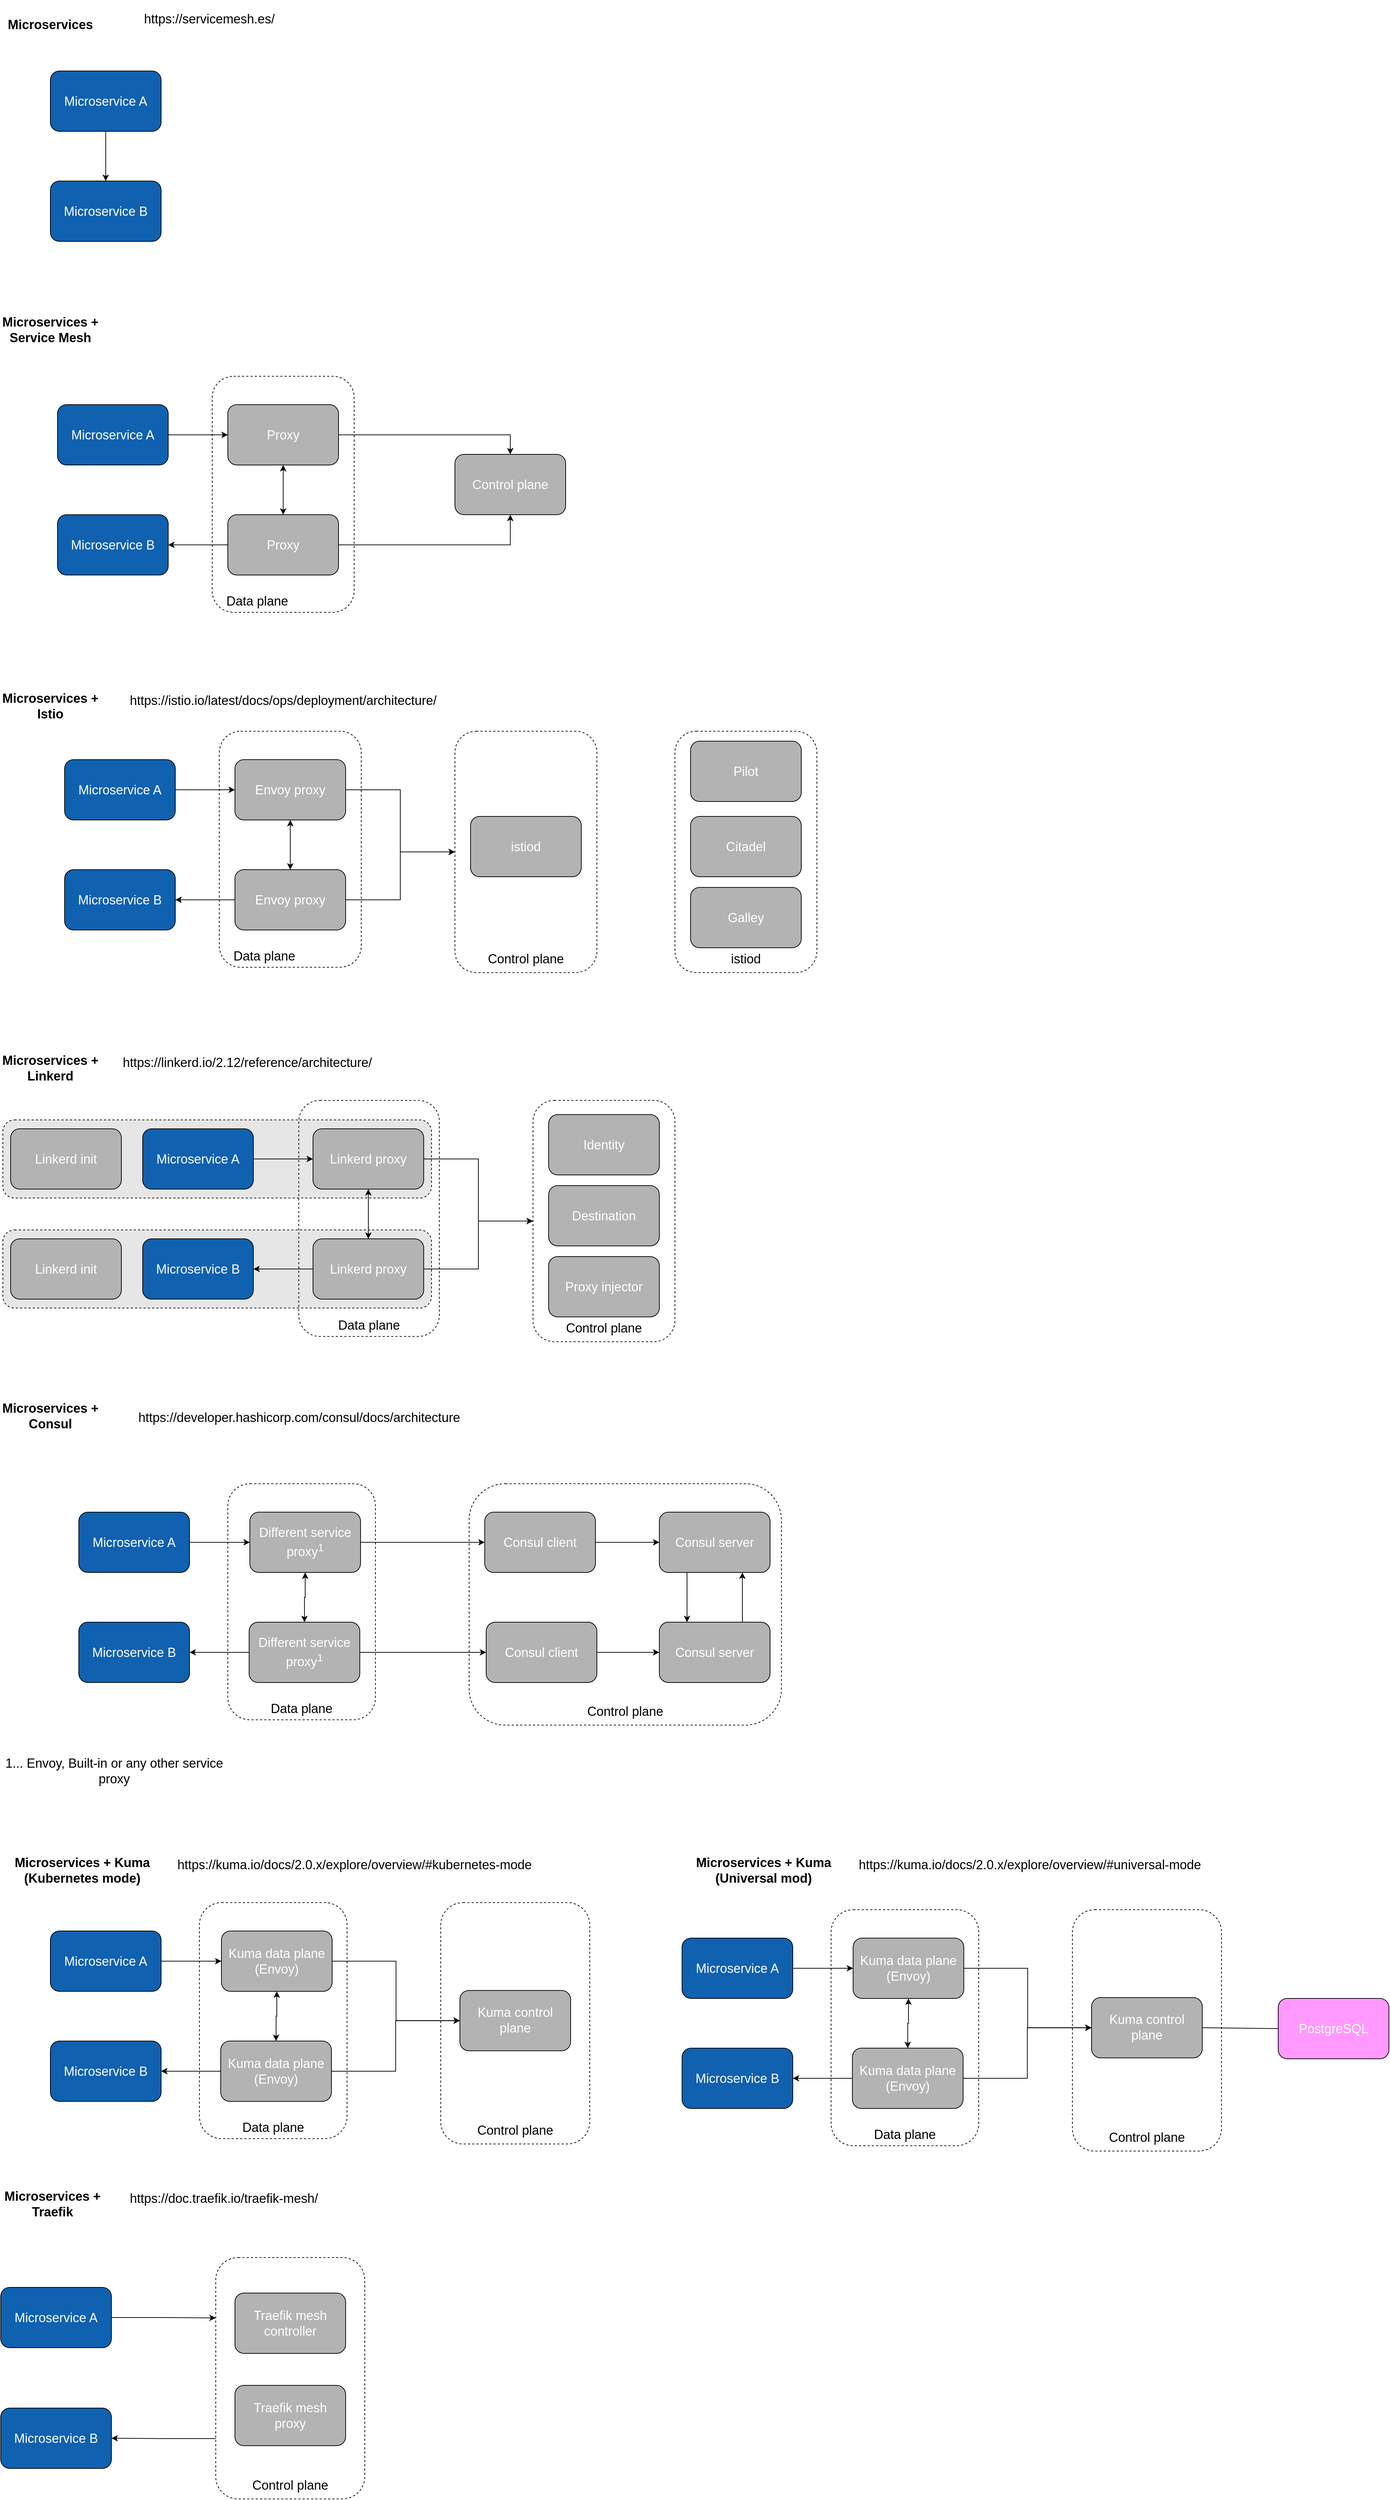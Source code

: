<mxfile>
    <diagram id="FFG0CNB_foNnVQ6EdjLb" name="Page-1">
        <mxGraphModel dx="1424" dy="521" grid="1" gridSize="10" guides="1" tooltips="1" connect="1" arrows="1" fold="1" page="1" pageScale="1" pageWidth="827" pageHeight="1169" math="0" shadow="0">
            <root>
                <mxCell id="0"/>
                <mxCell id="1" parent="0"/>
                <mxCell id="YQ1TIbrVVNOytPRjxOW0-62" value="&lt;font color=&quot;#000000&quot;&gt;&lt;br&gt;&lt;br&gt;&lt;br&gt;&lt;br&gt;&lt;br&gt;&lt;br&gt;&lt;br&gt;&lt;br&gt;&lt;br&gt;&lt;br&gt;&lt;br&gt;&lt;div style=&quot;text-align: right;&quot;&gt;&lt;span style=&quot;background-color: initial;&quot;&gt;&lt;br&gt;&lt;/span&gt;&lt;/div&gt;&lt;div style=&quot;text-align: right;&quot;&gt;&lt;span style=&quot;background-color: initial;&quot;&gt;&lt;br&gt;&lt;/span&gt;&lt;/div&gt;&lt;div style=&quot;text-align: right;&quot;&gt;&lt;span style=&quot;background-color: initial;&quot;&gt;&lt;br&gt;&lt;/span&gt;&lt;/div&gt;&lt;div style=&quot;text-align: right;&quot;&gt;&lt;span style=&quot;background-color: initial;&quot;&gt;Data plane&lt;span style=&quot;white-space: pre;&quot;&gt;&#9;&lt;/span&gt;&lt;span style=&quot;white-space: pre;&quot;&gt;&#9;&lt;/span&gt;&lt;/span&gt;&lt;/div&gt;&lt;/font&gt;" style="rounded=1;whiteSpace=wrap;html=1;labelBackgroundColor=none;strokeColor=#000000;fontSize=18;fontColor=#B3B3B3;fillColor=none;dashed=1;" parent="1" vertex="1">
                    <mxGeometry x="348" y="1070" width="200" height="332.5" as="geometry"/>
                </mxCell>
                <mxCell id="YQ1TIbrVVNOytPRjxOW0-36" value="&lt;font color=&quot;#000000&quot;&gt;&lt;br&gt;&lt;br&gt;&lt;br&gt;&lt;br&gt;&lt;br&gt;&lt;br&gt;&lt;br&gt;&lt;br&gt;&lt;br&gt;&lt;br&gt;&lt;br&gt;&lt;div style=&quot;text-align: right;&quot;&gt;&lt;span style=&quot;background-color: initial;&quot;&gt;&lt;br&gt;&lt;/span&gt;&lt;/div&gt;&lt;div style=&quot;text-align: right;&quot;&gt;&lt;span style=&quot;background-color: initial;&quot;&gt;&lt;br&gt;&lt;/span&gt;&lt;/div&gt;&lt;div style=&quot;text-align: right;&quot;&gt;&lt;span style=&quot;background-color: initial;&quot;&gt;&lt;br&gt;&lt;/span&gt;&lt;/div&gt;&lt;div style=&quot;text-align: right;&quot;&gt;&lt;span style=&quot;background-color: initial;&quot;&gt;Data plane&lt;span style=&quot;white-space: pre;&quot;&gt;&#9;&lt;/span&gt;&lt;span style=&quot;white-space: pre;&quot;&gt;&#9;&lt;/span&gt;&lt;/span&gt;&lt;/div&gt;&lt;/font&gt;" style="rounded=1;whiteSpace=wrap;html=1;labelBackgroundColor=none;strokeColor=#000000;fontSize=18;fontColor=#B3B3B3;fillColor=none;dashed=1;" parent="1" vertex="1">
                    <mxGeometry x="338" y="570" width="200" height="332.5" as="geometry"/>
                </mxCell>
                <mxCell id="YQ1TIbrVVNOytPRjxOW0-124" value="&lt;font color=&quot;#000000&quot;&gt;&lt;br&gt;&lt;/font&gt;" style="rounded=1;whiteSpace=wrap;html=1;labelBackgroundColor=none;strokeColor=#000000;fontSize=18;fontColor=#B3B3B3;fillColor=#E6E6E6;dashed=1;" parent="1" vertex="1">
                    <mxGeometry x="43" y="1772.5" width="604" height="110" as="geometry"/>
                </mxCell>
                <mxCell id="YQ1TIbrVVNOytPRjxOW0-123" value="&lt;font color=&quot;#000000&quot;&gt;&lt;br&gt;&lt;/font&gt;" style="rounded=1;whiteSpace=wrap;html=1;labelBackgroundColor=none;strokeColor=#000000;fontSize=18;fontColor=#B3B3B3;fillColor=#E6E6E6;dashed=1;" parent="1" vertex="1">
                    <mxGeometry x="43" y="1617.5" width="604" height="110" as="geometry"/>
                </mxCell>
                <mxCell id="YQ1TIbrVVNOytPRjxOW0-64" value="&lt;font color=&quot;#000000&quot;&gt;&lt;br&gt;&lt;br&gt;&lt;br&gt;&lt;br&gt;&lt;br&gt;&lt;br&gt;&lt;br&gt;&lt;br&gt;&lt;br&gt;&lt;br&gt;&lt;br&gt;&lt;div style=&quot;text-align: right;&quot;&gt;&lt;span style=&quot;background-color: initial;&quot;&gt;&lt;br&gt;&lt;/span&gt;&lt;/div&gt;&lt;div style=&quot;text-align: right;&quot;&gt;&lt;span style=&quot;background-color: initial;&quot;&gt;&lt;br&gt;&lt;/span&gt;&lt;/div&gt;&lt;div style=&quot;text-align: right;&quot;&gt;&lt;span style=&quot;background-color: initial;&quot;&gt;&lt;br&gt;&lt;/span&gt;&lt;/div&gt;&lt;div style=&quot;text-align: right;&quot;&gt;&lt;span style=&quot;background-color: initial;&quot;&gt;Control plane&lt;/span&gt;&lt;/div&gt;&lt;/font&gt;" style="rounded=1;whiteSpace=wrap;html=1;labelBackgroundColor=none;strokeColor=#000000;fontSize=18;fontColor=#B3B3B3;fillColor=none;dashed=1;" parent="1" vertex="1">
                    <mxGeometry x="680" y="1070" width="200" height="340" as="geometry"/>
                </mxCell>
                <mxCell id="YQ1TIbrVVNOytPRjxOW0-5" value="&lt;b&gt;&lt;font style=&quot;font-size: 18px;&quot;&gt;Microservices&lt;/font&gt;&lt;/b&gt;" style="text;html=1;strokeColor=none;fillColor=none;align=center;verticalAlign=middle;whiteSpace=wrap;rounded=0;" parent="1" vertex="1">
                    <mxGeometry x="40" y="40" width="140" height="70" as="geometry"/>
                </mxCell>
                <mxCell id="YQ1TIbrVVNOytPRjxOW0-6" value="&lt;b&gt;&lt;font style=&quot;font-size: 18px;&quot;&gt;Microservices + Service Mesh&lt;/font&gt;&lt;/b&gt;" style="text;html=1;strokeColor=none;fillColor=none;align=center;verticalAlign=middle;whiteSpace=wrap;rounded=0;" parent="1" vertex="1">
                    <mxGeometry x="40" y="470" width="140" height="70" as="geometry"/>
                </mxCell>
                <mxCell id="YQ1TIbrVVNOytPRjxOW0-7" value="&lt;b&gt;&lt;font style=&quot;font-size: 18px;&quot;&gt;Microservices + Istio&lt;/font&gt;&lt;/b&gt;" style="text;html=1;strokeColor=none;fillColor=none;align=center;verticalAlign=middle;whiteSpace=wrap;rounded=0;" parent="1" vertex="1">
                    <mxGeometry x="40" y="1000" width="140" height="70" as="geometry"/>
                </mxCell>
                <mxCell id="YQ1TIbrVVNOytPRjxOW0-8" value="&lt;b&gt;&lt;font style=&quot;font-size: 18px;&quot;&gt;Microservices + Linkerd&lt;/font&gt;&lt;/b&gt;" style="text;html=1;strokeColor=none;fillColor=none;align=center;verticalAlign=middle;whiteSpace=wrap;rounded=0;" parent="1" vertex="1">
                    <mxGeometry x="40" y="1510" width="140" height="70" as="geometry"/>
                </mxCell>
                <UserObject label="https://servicemesh.es/" link="https://servicemesh.es/" id="YQ1TIbrVVNOytPRjxOW0-9">
                    <mxCell style="text;whiteSpace=wrap;html=1;fontSize=18;" parent="1" vertex="1">
                        <mxGeometry x="240" y="50" width="220" height="50" as="geometry"/>
                    </mxCell>
                </UserObject>
                <UserObject label="https://istio.io/latest/docs/ops/deployment/architecture/" link="https://istio.io/latest/docs/ops/deployment/architecture/" id="YQ1TIbrVVNOytPRjxOW0-10">
                    <mxCell style="text;whiteSpace=wrap;html=1;fontSize=18;" parent="1" vertex="1">
                        <mxGeometry x="220" y="1010" width="470" height="50" as="geometry"/>
                    </mxCell>
                </UserObject>
                <mxCell id="YQ1TIbrVVNOytPRjxOW0-25" style="edgeStyle=orthogonalEdgeStyle;rounded=0;orthogonalLoop=1;jettySize=auto;html=1;entryX=0.5;entryY=0;entryDx=0;entryDy=0;fontSize=18;fontColor=#FFFFFF;" parent="1" source="YQ1TIbrVVNOytPRjxOW0-22" target="YQ1TIbrVVNOytPRjxOW0-24" edge="1">
                    <mxGeometry relative="1" as="geometry"/>
                </mxCell>
                <mxCell id="YQ1TIbrVVNOytPRjxOW0-22" value="&lt;font color=&quot;#ffffff&quot;&gt;Microservice A&lt;/font&gt;" style="rounded=1;whiteSpace=wrap;html=1;fontSize=18;fillColor=#1061B0;" parent="1" vertex="1">
                    <mxGeometry x="110" y="140" width="156" height="85" as="geometry"/>
                </mxCell>
                <mxCell id="YQ1TIbrVVNOytPRjxOW0-24" value="&lt;font color=&quot;#ffffff&quot;&gt;Microservice B&lt;/font&gt;" style="rounded=1;whiteSpace=wrap;html=1;fontSize=18;fillColor=#1061B0;" parent="1" vertex="1">
                    <mxGeometry x="110" y="295" width="156" height="85" as="geometry"/>
                </mxCell>
                <mxCell id="YQ1TIbrVVNOytPRjxOW0-26" value="&lt;b&gt;&lt;font style=&quot;font-size: 18px;&quot;&gt;Microservices + Consul&lt;/font&gt;&lt;/b&gt;" style="text;html=1;strokeColor=none;fillColor=none;align=center;verticalAlign=middle;whiteSpace=wrap;rounded=0;" parent="1" vertex="1">
                    <mxGeometry x="40" y="2000" width="140" height="70" as="geometry"/>
                </mxCell>
                <UserObject label="https://linkerd.io/2.12/reference/architecture/" link="https://linkerd.io/2.12/reference/architecture/" id="YQ1TIbrVVNOytPRjxOW0-27">
                    <mxCell style="text;whiteSpace=wrap;html=1;fontSize=18;fontColor=#000000;" parent="1" vertex="1">
                        <mxGeometry x="210" y="1520" width="380" height="50" as="geometry"/>
                    </mxCell>
                </UserObject>
                <UserObject label="https://developer.hashicorp.com/consul/docs/architecture" link="https://developer.hashicorp.com/consul/docs/architecture" id="YQ1TIbrVVNOytPRjxOW0-28">
                    <mxCell style="text;whiteSpace=wrap;html=1;fontSize=18;fontColor=#000000;" parent="1" vertex="1">
                        <mxGeometry x="232" y="2020" width="490" height="50" as="geometry"/>
                    </mxCell>
                </UserObject>
                <mxCell id="YQ1TIbrVVNOytPRjxOW0-37" style="edgeStyle=orthogonalEdgeStyle;rounded=0;orthogonalLoop=1;jettySize=auto;html=1;exitX=1;exitY=0.5;exitDx=0;exitDy=0;entryX=0;entryY=0.5;entryDx=0;entryDy=0;fontSize=18;fontColor=#B3B3B3;" parent="1" source="YQ1TIbrVVNOytPRjxOW0-30" target="YQ1TIbrVVNOytPRjxOW0-32" edge="1">
                    <mxGeometry relative="1" as="geometry"/>
                </mxCell>
                <mxCell id="YQ1TIbrVVNOytPRjxOW0-30" value="&lt;font color=&quot;#ffffff&quot;&gt;Microservice A&lt;/font&gt;" style="rounded=1;whiteSpace=wrap;html=1;fontSize=18;fillColor=#1061B0;" parent="1" vertex="1">
                    <mxGeometry x="120" y="610" width="156" height="85" as="geometry"/>
                </mxCell>
                <mxCell id="YQ1TIbrVVNOytPRjxOW0-31" value="&lt;font color=&quot;#ffffff&quot;&gt;Microservice B&lt;/font&gt;" style="rounded=1;whiteSpace=wrap;html=1;fontSize=18;fillColor=#1061B0;" parent="1" vertex="1">
                    <mxGeometry x="120" y="765" width="156" height="85" as="geometry"/>
                </mxCell>
                <mxCell id="YQ1TIbrVVNOytPRjxOW0-38" style="edgeStyle=orthogonalEdgeStyle;rounded=0;orthogonalLoop=1;jettySize=auto;html=1;exitX=0.5;exitY=1;exitDx=0;exitDy=0;entryX=0.5;entryY=0;entryDx=0;entryDy=0;fontSize=18;fontColor=#B3B3B3;startArrow=classic;startFill=1;" parent="1" source="YQ1TIbrVVNOytPRjxOW0-32" target="YQ1TIbrVVNOytPRjxOW0-34" edge="1">
                    <mxGeometry relative="1" as="geometry"/>
                </mxCell>
                <mxCell id="YQ1TIbrVVNOytPRjxOW0-40" style="edgeStyle=orthogonalEdgeStyle;rounded=0;orthogonalLoop=1;jettySize=auto;html=1;exitX=1;exitY=0.5;exitDx=0;exitDy=0;entryX=0.5;entryY=0;entryDx=0;entryDy=0;fontSize=18;fontColor=#B3B3B3;" parent="1" source="YQ1TIbrVVNOytPRjxOW0-32" target="YQ1TIbrVVNOytPRjxOW0-35" edge="1">
                    <mxGeometry relative="1" as="geometry"/>
                </mxCell>
                <mxCell id="YQ1TIbrVVNOytPRjxOW0-32" value="&lt;font color=&quot;#ffffff&quot;&gt;Proxy&lt;/font&gt;" style="rounded=1;whiteSpace=wrap;html=1;fontSize=18;fillColor=#B3B3B3;" parent="1" vertex="1">
                    <mxGeometry x="360" y="610" width="156" height="85" as="geometry"/>
                </mxCell>
                <mxCell id="YQ1TIbrVVNOytPRjxOW0-39" style="edgeStyle=orthogonalEdgeStyle;rounded=0;orthogonalLoop=1;jettySize=auto;html=1;exitX=0;exitY=0.5;exitDx=0;exitDy=0;entryX=1;entryY=0.5;entryDx=0;entryDy=0;fontSize=18;fontColor=#B3B3B3;" parent="1" source="YQ1TIbrVVNOytPRjxOW0-34" target="YQ1TIbrVVNOytPRjxOW0-31" edge="1">
                    <mxGeometry relative="1" as="geometry"/>
                </mxCell>
                <mxCell id="YQ1TIbrVVNOytPRjxOW0-41" style="edgeStyle=orthogonalEdgeStyle;rounded=0;orthogonalLoop=1;jettySize=auto;html=1;exitX=1;exitY=0.5;exitDx=0;exitDy=0;entryX=0.5;entryY=1;entryDx=0;entryDy=0;fontSize=18;fontColor=#B3B3B3;" parent="1" source="YQ1TIbrVVNOytPRjxOW0-34" target="YQ1TIbrVVNOytPRjxOW0-35" edge="1">
                    <mxGeometry relative="1" as="geometry"/>
                </mxCell>
                <mxCell id="YQ1TIbrVVNOytPRjxOW0-34" value="&lt;font color=&quot;#ffffff&quot;&gt;Proxy&lt;/font&gt;" style="rounded=1;whiteSpace=wrap;html=1;fontSize=18;fillColor=#B3B3B3;" parent="1" vertex="1">
                    <mxGeometry x="360" y="765" width="156" height="85" as="geometry"/>
                </mxCell>
                <mxCell id="YQ1TIbrVVNOytPRjxOW0-35" value="&lt;font color=&quot;#ffffff&quot;&gt;Control plane&lt;/font&gt;" style="rounded=1;whiteSpace=wrap;html=1;fontSize=18;fillColor=#B3B3B3;" parent="1" vertex="1">
                    <mxGeometry x="680" y="680" width="156" height="85" as="geometry"/>
                </mxCell>
                <mxCell id="YQ1TIbrVVNOytPRjxOW0-53" style="edgeStyle=orthogonalEdgeStyle;rounded=0;orthogonalLoop=1;jettySize=auto;html=1;exitX=1;exitY=0.5;exitDx=0;exitDy=0;entryX=0;entryY=0.5;entryDx=0;entryDy=0;fontSize=18;fontColor=#B3B3B3;" parent="1" source="YQ1TIbrVVNOytPRjxOW0-54" target="YQ1TIbrVVNOytPRjxOW0-58" edge="1">
                    <mxGeometry relative="1" as="geometry"/>
                </mxCell>
                <mxCell id="YQ1TIbrVVNOytPRjxOW0-54" value="&lt;font color=&quot;#ffffff&quot;&gt;Microservice A&lt;/font&gt;" style="rounded=1;whiteSpace=wrap;html=1;fontSize=18;fillColor=#1061B0;" parent="1" vertex="1">
                    <mxGeometry x="130" y="1110" width="156" height="85" as="geometry"/>
                </mxCell>
                <mxCell id="YQ1TIbrVVNOytPRjxOW0-55" value="&lt;font color=&quot;#ffffff&quot;&gt;Microservice B&lt;/font&gt;" style="rounded=1;whiteSpace=wrap;html=1;fontSize=18;fillColor=#1061B0;" parent="1" vertex="1">
                    <mxGeometry x="130" y="1265" width="156" height="85" as="geometry"/>
                </mxCell>
                <mxCell id="YQ1TIbrVVNOytPRjxOW0-56" style="edgeStyle=orthogonalEdgeStyle;rounded=0;orthogonalLoop=1;jettySize=auto;html=1;exitX=0.5;exitY=1;exitDx=0;exitDy=0;entryX=0.5;entryY=0;entryDx=0;entryDy=0;fontSize=18;fontColor=#B3B3B3;startArrow=classic;startFill=1;" parent="1" source="YQ1TIbrVVNOytPRjxOW0-58" target="YQ1TIbrVVNOytPRjxOW0-61" edge="1">
                    <mxGeometry relative="1" as="geometry"/>
                </mxCell>
                <mxCell id="YQ1TIbrVVNOytPRjxOW0-68" style="edgeStyle=orthogonalEdgeStyle;rounded=0;orthogonalLoop=1;jettySize=auto;html=1;exitX=1;exitY=0.5;exitDx=0;exitDy=0;entryX=0;entryY=0.5;entryDx=0;entryDy=0;fontSize=18;fontColor=#000000;" parent="1" source="YQ1TIbrVVNOytPRjxOW0-58" target="YQ1TIbrVVNOytPRjxOW0-64" edge="1">
                    <mxGeometry relative="1" as="geometry"/>
                </mxCell>
                <mxCell id="YQ1TIbrVVNOytPRjxOW0-58" value="&lt;font color=&quot;#ffffff&quot;&gt;Envoy proxy&lt;/font&gt;" style="rounded=1;whiteSpace=wrap;html=1;fontSize=18;fillColor=#B3B3B3;" parent="1" vertex="1">
                    <mxGeometry x="370" y="1110" width="156" height="85" as="geometry"/>
                </mxCell>
                <mxCell id="YQ1TIbrVVNOytPRjxOW0-59" style="edgeStyle=orthogonalEdgeStyle;rounded=0;orthogonalLoop=1;jettySize=auto;html=1;exitX=0;exitY=0.5;exitDx=0;exitDy=0;entryX=1;entryY=0.5;entryDx=0;entryDy=0;fontSize=18;fontColor=#B3B3B3;" parent="1" source="YQ1TIbrVVNOytPRjxOW0-61" target="YQ1TIbrVVNOytPRjxOW0-55" edge="1">
                    <mxGeometry relative="1" as="geometry"/>
                </mxCell>
                <mxCell id="YQ1TIbrVVNOytPRjxOW0-69" style="edgeStyle=orthogonalEdgeStyle;rounded=0;orthogonalLoop=1;jettySize=auto;html=1;exitX=1;exitY=0.5;exitDx=0;exitDy=0;entryX=0;entryY=0.5;entryDx=0;entryDy=0;fontSize=18;fontColor=#000000;" parent="1" source="YQ1TIbrVVNOytPRjxOW0-61" target="YQ1TIbrVVNOytPRjxOW0-64" edge="1">
                    <mxGeometry relative="1" as="geometry"/>
                </mxCell>
                <mxCell id="YQ1TIbrVVNOytPRjxOW0-61" value="&lt;font color=&quot;#ffffff&quot;&gt;Envoy proxy&lt;/font&gt;" style="rounded=1;whiteSpace=wrap;html=1;fontSize=18;fillColor=#B3B3B3;" parent="1" vertex="1">
                    <mxGeometry x="370" y="1265" width="156" height="85" as="geometry"/>
                </mxCell>
                <mxCell id="YQ1TIbrVVNOytPRjxOW0-66" value="&lt;font color=&quot;#ffffff&quot;&gt;istiod&lt;/font&gt;" style="rounded=1;whiteSpace=wrap;html=1;fontSize=18;fillColor=#B3B3B3;" parent="1" vertex="1">
                    <mxGeometry x="702" y="1190" width="156" height="85" as="geometry"/>
                </mxCell>
                <mxCell id="YQ1TIbrVVNOytPRjxOW0-84" value="&lt;font color=&quot;#000000&quot;&gt;&lt;br&gt;&lt;br&gt;&lt;br&gt;&lt;br&gt;&lt;br&gt;&lt;br&gt;&lt;br&gt;&lt;br&gt;&lt;br&gt;&lt;br&gt;&lt;br&gt;&lt;div style=&quot;text-align: right;&quot;&gt;&lt;span style=&quot;background-color: initial;&quot;&gt;&lt;br&gt;&lt;/span&gt;&lt;/div&gt;&lt;div style=&quot;text-align: right;&quot;&gt;&lt;span style=&quot;background-color: initial;&quot;&gt;&lt;br&gt;&lt;/span&gt;&lt;/div&gt;&lt;div style=&quot;text-align: right;&quot;&gt;&lt;span style=&quot;background-color: initial;&quot;&gt;&lt;br&gt;&lt;/span&gt;&lt;/div&gt;&lt;div style=&quot;text-align: right;&quot;&gt;&lt;span style=&quot;background-color: initial;&quot;&gt;Control plane&lt;/span&gt;&lt;/div&gt;&lt;/font&gt;" style="rounded=1;whiteSpace=wrap;html=1;labelBackgroundColor=none;strokeColor=#000000;fontSize=18;fontColor=#B3B3B3;fillColor=none;dashed=1;" parent="1" vertex="1">
                    <mxGeometry x="790" y="1590" width="200" height="340" as="geometry"/>
                </mxCell>
                <mxCell id="YQ1TIbrVVNOytPRjxOW0-85" value="&lt;span style=&quot;text-align: right; color: rgb(0, 0, 0); background-color: initial;&quot;&gt;&lt;br&gt;&lt;br&gt;&lt;br&gt;&lt;br&gt;&lt;br&gt;&lt;br&gt;&lt;br&gt;&lt;br&gt;&lt;br&gt;&lt;br&gt;&lt;br&gt;&lt;br&gt;&lt;br&gt;&lt;br&gt;Data plane&lt;/span&gt;&lt;font color=&quot;#000000&quot;&gt;&lt;br&gt;&lt;/font&gt;" style="rounded=1;whiteSpace=wrap;html=1;labelBackgroundColor=none;strokeColor=#000000;fontSize=18;fontColor=#B3B3B3;fillColor=none;dashed=1;" parent="1" vertex="1">
                    <mxGeometry x="460" y="1590" width="198" height="332.5" as="geometry"/>
                </mxCell>
                <mxCell id="YQ1TIbrVVNOytPRjxOW0-86" style="edgeStyle=orthogonalEdgeStyle;rounded=0;orthogonalLoop=1;jettySize=auto;html=1;exitX=1;exitY=0.5;exitDx=0;exitDy=0;entryX=0;entryY=0.5;entryDx=0;entryDy=0;fontSize=18;fontColor=#B3B3B3;" parent="1" source="YQ1TIbrVVNOytPRjxOW0-87" target="YQ1TIbrVVNOytPRjxOW0-91" edge="1">
                    <mxGeometry relative="1" as="geometry"/>
                </mxCell>
                <mxCell id="YQ1TIbrVVNOytPRjxOW0-87" value="&lt;font color=&quot;#ffffff&quot;&gt;Microservice A&lt;/font&gt;" style="rounded=1;whiteSpace=wrap;html=1;fontSize=18;fillColor=#1061B0;" parent="1" vertex="1">
                    <mxGeometry x="240" y="1630" width="156" height="85" as="geometry"/>
                </mxCell>
                <mxCell id="YQ1TIbrVVNOytPRjxOW0-88" value="&lt;font color=&quot;#ffffff&quot;&gt;Microservice B&lt;/font&gt;" style="rounded=1;whiteSpace=wrap;html=1;fontSize=18;fillColor=#1061B0;" parent="1" vertex="1">
                    <mxGeometry x="240" y="1785" width="156" height="85" as="geometry"/>
                </mxCell>
                <mxCell id="YQ1TIbrVVNOytPRjxOW0-89" style="edgeStyle=orthogonalEdgeStyle;rounded=0;orthogonalLoop=1;jettySize=auto;html=1;exitX=0.5;exitY=1;exitDx=0;exitDy=0;entryX=0.5;entryY=0;entryDx=0;entryDy=0;fontSize=18;fontColor=#B3B3B3;startArrow=classic;startFill=1;" parent="1" source="YQ1TIbrVVNOytPRjxOW0-91" target="YQ1TIbrVVNOytPRjxOW0-94" edge="1">
                    <mxGeometry relative="1" as="geometry"/>
                </mxCell>
                <mxCell id="YQ1TIbrVVNOytPRjxOW0-90" style="edgeStyle=orthogonalEdgeStyle;rounded=0;orthogonalLoop=1;jettySize=auto;html=1;exitX=1;exitY=0.5;exitDx=0;exitDy=0;entryX=0;entryY=0.5;entryDx=0;entryDy=0;fontSize=18;fontColor=#000000;" parent="1" source="YQ1TIbrVVNOytPRjxOW0-91" target="YQ1TIbrVVNOytPRjxOW0-84" edge="1">
                    <mxGeometry relative="1" as="geometry"/>
                </mxCell>
                <mxCell id="YQ1TIbrVVNOytPRjxOW0-91" value="&lt;font color=&quot;#ffffff&quot;&gt;Linkerd proxy&lt;/font&gt;" style="rounded=1;whiteSpace=wrap;html=1;fontSize=18;fillColor=#B3B3B3;" parent="1" vertex="1">
                    <mxGeometry x="480" y="1630" width="156" height="85" as="geometry"/>
                </mxCell>
                <mxCell id="YQ1TIbrVVNOytPRjxOW0-92" style="edgeStyle=orthogonalEdgeStyle;rounded=0;orthogonalLoop=1;jettySize=auto;html=1;exitX=0;exitY=0.5;exitDx=0;exitDy=0;entryX=1;entryY=0.5;entryDx=0;entryDy=0;fontSize=18;fontColor=#B3B3B3;" parent="1" source="YQ1TIbrVVNOytPRjxOW0-94" target="YQ1TIbrVVNOytPRjxOW0-88" edge="1">
                    <mxGeometry relative="1" as="geometry"/>
                </mxCell>
                <mxCell id="YQ1TIbrVVNOytPRjxOW0-93" style="edgeStyle=orthogonalEdgeStyle;rounded=0;orthogonalLoop=1;jettySize=auto;html=1;exitX=1;exitY=0.5;exitDx=0;exitDy=0;entryX=0;entryY=0.5;entryDx=0;entryDy=0;fontSize=18;fontColor=#000000;" parent="1" source="YQ1TIbrVVNOytPRjxOW0-94" target="YQ1TIbrVVNOytPRjxOW0-84" edge="1">
                    <mxGeometry relative="1" as="geometry"/>
                </mxCell>
                <mxCell id="YQ1TIbrVVNOytPRjxOW0-94" value="&lt;span style=&quot;color: rgb(255, 255, 255);&quot;&gt;Linkerd proxy&lt;/span&gt;" style="rounded=1;whiteSpace=wrap;html=1;fontSize=18;fillColor=#B3B3B3;" parent="1" vertex="1">
                    <mxGeometry x="480" y="1785" width="156" height="85" as="geometry"/>
                </mxCell>
                <mxCell id="YQ1TIbrVVNOytPRjxOW0-95" value="&lt;font color=&quot;#ffffff&quot;&gt;Identity&lt;/font&gt;" style="rounded=1;whiteSpace=wrap;html=1;fontSize=18;fillColor=#B3B3B3;" parent="1" vertex="1">
                    <mxGeometry x="812" y="1610" width="156" height="85" as="geometry"/>
                </mxCell>
                <mxCell id="YQ1TIbrVVNOytPRjxOW0-96" value="&lt;font color=&quot;#ffffff&quot;&gt;Destination&lt;/font&gt;" style="rounded=1;whiteSpace=wrap;html=1;fontSize=18;fillColor=#B3B3B3;" parent="1" vertex="1">
                    <mxGeometry x="812" y="1710" width="156" height="85" as="geometry"/>
                </mxCell>
                <mxCell id="YQ1TIbrVVNOytPRjxOW0-97" value="&lt;font color=&quot;#ffffff&quot;&gt;Proxy injector&lt;/font&gt;" style="rounded=1;whiteSpace=wrap;html=1;fontSize=18;fillColor=#B3B3B3;" parent="1" vertex="1">
                    <mxGeometry x="812" y="1810" width="156" height="85" as="geometry"/>
                </mxCell>
                <mxCell id="YQ1TIbrVVNOytPRjxOW0-99" value="&lt;font color=&quot;#000000&quot;&gt;&lt;br&gt;&lt;br&gt;&lt;br&gt;&lt;br&gt;&lt;br&gt;&lt;br&gt;&lt;br&gt;&lt;br&gt;&lt;br&gt;&lt;br&gt;&lt;br&gt;&lt;div style=&quot;text-align: right;&quot;&gt;&lt;span style=&quot;background-color: initial;&quot;&gt;&lt;br&gt;&lt;/span&gt;&lt;/div&gt;&lt;div style=&quot;text-align: right;&quot;&gt;&lt;span style=&quot;background-color: initial;&quot;&gt;&lt;br&gt;&lt;/span&gt;&lt;/div&gt;&lt;div style=&quot;text-align: right;&quot;&gt;&lt;span style=&quot;background-color: initial;&quot;&gt;&lt;br&gt;&lt;/span&gt;&lt;/div&gt;&lt;div style=&quot;text-align: right;&quot;&gt;&lt;span style=&quot;background-color: initial;&quot;&gt;istiod&lt;/span&gt;&lt;/div&gt;&lt;/font&gt;" style="rounded=1;whiteSpace=wrap;html=1;labelBackgroundColor=none;strokeColor=#000000;fontSize=18;fontColor=#B3B3B3;fillColor=none;dashed=1;" parent="1" vertex="1">
                    <mxGeometry x="990" y="1070" width="200" height="340" as="geometry"/>
                </mxCell>
                <mxCell id="YQ1TIbrVVNOytPRjxOW0-100" value="&lt;font color=&quot;#ffffff&quot;&gt;Pilot&lt;/font&gt;" style="rounded=1;whiteSpace=wrap;html=1;fontSize=18;fillColor=#B3B3B3;" parent="1" vertex="1">
                    <mxGeometry x="1012" y="1084" width="156" height="85" as="geometry"/>
                </mxCell>
                <mxCell id="YQ1TIbrVVNOytPRjxOW0-101" value="&lt;font color=&quot;#ffffff&quot;&gt;Citadel&lt;/font&gt;" style="rounded=1;whiteSpace=wrap;html=1;fontSize=18;fillColor=#B3B3B3;" parent="1" vertex="1">
                    <mxGeometry x="1012" y="1190" width="156" height="85" as="geometry"/>
                </mxCell>
                <mxCell id="YQ1TIbrVVNOytPRjxOW0-102" value="&lt;font color=&quot;#ffffff&quot;&gt;Galley&lt;/font&gt;" style="rounded=1;whiteSpace=wrap;html=1;fontSize=18;fillColor=#B3B3B3;" parent="1" vertex="1">
                    <mxGeometry x="1012" y="1290" width="156" height="85" as="geometry"/>
                </mxCell>
                <mxCell id="YQ1TIbrVVNOytPRjxOW0-103" value="&lt;font color=&quot;#000000&quot;&gt;&lt;br&gt;&lt;br&gt;&lt;br&gt;&lt;br&gt;&lt;br&gt;&lt;br&gt;&lt;br&gt;&lt;br&gt;&lt;br&gt;&lt;br&gt;&lt;br&gt;&lt;div style=&quot;text-align: right;&quot;&gt;&lt;span style=&quot;background-color: initial;&quot;&gt;&lt;br&gt;&lt;/span&gt;&lt;/div&gt;&lt;div style=&quot;text-align: right;&quot;&gt;&lt;span style=&quot;background-color: initial;&quot;&gt;&lt;br&gt;&lt;/span&gt;&lt;/div&gt;&lt;div style=&quot;text-align: right;&quot;&gt;&lt;span style=&quot;background-color: initial;&quot;&gt;&lt;br&gt;&lt;/span&gt;&lt;/div&gt;&lt;div style=&quot;text-align: right;&quot;&gt;&lt;span style=&quot;background-color: initial;&quot;&gt;Control plane&lt;/span&gt;&lt;/div&gt;&lt;/font&gt;" style="rounded=1;whiteSpace=wrap;html=1;labelBackgroundColor=none;strokeColor=#000000;fontSize=18;fontColor=#B3B3B3;fillColor=none;dashed=1;" parent="1" vertex="1">
                    <mxGeometry x="700" y="2130" width="440" height="340" as="geometry"/>
                </mxCell>
                <mxCell id="YQ1TIbrVVNOytPRjxOW0-104" value="&lt;span style=&quot;text-align: right; color: rgb(0, 0, 0); background-color: initial;&quot;&gt;&lt;br&gt;&lt;br&gt;&lt;br&gt;&lt;br&gt;&lt;br&gt;&lt;br&gt;&lt;br&gt;&lt;br&gt;&lt;br&gt;&lt;br&gt;&lt;br&gt;&lt;br&gt;&lt;br&gt;&lt;br&gt;Data plane&lt;/span&gt;&lt;font color=&quot;#000000&quot;&gt;&lt;br&gt;&lt;/font&gt;" style="rounded=1;whiteSpace=wrap;html=1;labelBackgroundColor=none;strokeColor=#000000;fontSize=18;fontColor=#B3B3B3;fillColor=none;dashed=1;" parent="1" vertex="1">
                    <mxGeometry x="360" y="2130" width="208" height="332.5" as="geometry"/>
                </mxCell>
                <mxCell id="YQ1TIbrVVNOytPRjxOW0-105" style="edgeStyle=orthogonalEdgeStyle;rounded=0;orthogonalLoop=1;jettySize=auto;html=1;exitX=1;exitY=0.5;exitDx=0;exitDy=0;entryX=0;entryY=0.5;entryDx=0;entryDy=0;fontSize=18;fontColor=#B3B3B3;" parent="1" source="YQ1TIbrVVNOytPRjxOW0-106" target="YQ1TIbrVVNOytPRjxOW0-110" edge="1">
                    <mxGeometry relative="1" as="geometry"/>
                </mxCell>
                <mxCell id="YQ1TIbrVVNOytPRjxOW0-106" value="&lt;font color=&quot;#ffffff&quot;&gt;Microservice A&lt;/font&gt;" style="rounded=1;whiteSpace=wrap;html=1;fontSize=18;fillColor=#1061B0;" parent="1" vertex="1">
                    <mxGeometry x="150" y="2170" width="156" height="85" as="geometry"/>
                </mxCell>
                <mxCell id="YQ1TIbrVVNOytPRjxOW0-107" value="&lt;font color=&quot;#ffffff&quot;&gt;Microservice B&lt;/font&gt;" style="rounded=1;whiteSpace=wrap;html=1;fontSize=18;fillColor=#1061B0;" parent="1" vertex="1">
                    <mxGeometry x="150" y="2325" width="156" height="85" as="geometry"/>
                </mxCell>
                <mxCell id="YQ1TIbrVVNOytPRjxOW0-108" style="edgeStyle=orthogonalEdgeStyle;rounded=0;orthogonalLoop=1;jettySize=auto;html=1;exitX=0.5;exitY=1;exitDx=0;exitDy=0;entryX=0.5;entryY=0;entryDx=0;entryDy=0;fontSize=18;fontColor=#B3B3B3;startArrow=classic;startFill=1;" parent="1" source="YQ1TIbrVVNOytPRjxOW0-110" target="YQ1TIbrVVNOytPRjxOW0-113" edge="1">
                    <mxGeometry relative="1" as="geometry"/>
                </mxCell>
                <mxCell id="YQ1TIbrVVNOytPRjxOW0-126" style="edgeStyle=orthogonalEdgeStyle;rounded=0;orthogonalLoop=1;jettySize=auto;html=1;exitX=1;exitY=0.5;exitDx=0;exitDy=0;entryX=0;entryY=0.5;entryDx=0;entryDy=0;fontSize=18;fontColor=#000000;" parent="1" source="YQ1TIbrVVNOytPRjxOW0-110" target="YQ1TIbrVVNOytPRjxOW0-116" edge="1">
                    <mxGeometry relative="1" as="geometry"/>
                </mxCell>
                <mxCell id="YQ1TIbrVVNOytPRjxOW0-110" value="&lt;font color=&quot;#ffffff&quot;&gt;Different service proxy&lt;sup&gt;1&lt;/sup&gt;&lt;/font&gt;" style="rounded=1;whiteSpace=wrap;html=1;fontSize=18;fillColor=#B3B3B3;" parent="1" vertex="1">
                    <mxGeometry x="391" y="2170" width="156" height="85" as="geometry"/>
                </mxCell>
                <mxCell id="YQ1TIbrVVNOytPRjxOW0-111" style="edgeStyle=orthogonalEdgeStyle;rounded=0;orthogonalLoop=1;jettySize=auto;html=1;exitX=0;exitY=0.5;exitDx=0;exitDy=0;entryX=1;entryY=0.5;entryDx=0;entryDy=0;fontSize=18;fontColor=#B3B3B3;" parent="1" source="YQ1TIbrVVNOytPRjxOW0-113" target="YQ1TIbrVVNOytPRjxOW0-107" edge="1">
                    <mxGeometry relative="1" as="geometry"/>
                </mxCell>
                <mxCell id="YQ1TIbrVVNOytPRjxOW0-127" style="edgeStyle=orthogonalEdgeStyle;rounded=0;orthogonalLoop=1;jettySize=auto;html=1;exitX=1;exitY=0.5;exitDx=0;exitDy=0;entryX=0;entryY=0.5;entryDx=0;entryDy=0;fontSize=18;fontColor=#000000;" parent="1" source="YQ1TIbrVVNOytPRjxOW0-113" target="YQ1TIbrVVNOytPRjxOW0-125" edge="1">
                    <mxGeometry relative="1" as="geometry"/>
                </mxCell>
                <mxCell id="YQ1TIbrVVNOytPRjxOW0-113" value="&lt;span style=&quot;color: rgb(255, 255, 255);&quot;&gt;Different service proxy&lt;sup&gt;1&lt;/sup&gt;&lt;/span&gt;" style="rounded=1;whiteSpace=wrap;html=1;fontSize=18;fillColor=#B3B3B3;" parent="1" vertex="1">
                    <mxGeometry x="390" y="2325" width="156" height="85" as="geometry"/>
                </mxCell>
                <mxCell id="YQ1TIbrVVNOytPRjxOW0-132" style="edgeStyle=orthogonalEdgeStyle;rounded=0;orthogonalLoop=1;jettySize=auto;html=1;exitX=1;exitY=0.5;exitDx=0;exitDy=0;entryX=0;entryY=0.5;entryDx=0;entryDy=0;fontSize=18;fontColor=#000000;" parent="1" source="YQ1TIbrVVNOytPRjxOW0-116" target="YQ1TIbrVVNOytPRjxOW0-128" edge="1">
                    <mxGeometry relative="1" as="geometry"/>
                </mxCell>
                <mxCell id="YQ1TIbrVVNOytPRjxOW0-116" value="&lt;font color=&quot;#ffffff&quot;&gt;Consul client&lt;/font&gt;" style="rounded=1;whiteSpace=wrap;html=1;fontSize=18;fillColor=#B3B3B3;" parent="1" vertex="1">
                    <mxGeometry x="722" y="2170" width="156" height="85" as="geometry"/>
                </mxCell>
                <mxCell id="YQ1TIbrVVNOytPRjxOW0-118" value="1... Envoy, Built-in or any other service proxy" style="text;html=1;strokeColor=none;fillColor=none;align=center;verticalAlign=middle;whiteSpace=wrap;rounded=0;dashed=1;labelBackgroundColor=none;fontSize=18;fontColor=#000000;" parent="1" vertex="1">
                    <mxGeometry x="40" y="2520" width="320" height="30" as="geometry"/>
                </mxCell>
                <mxCell id="YQ1TIbrVVNOytPRjxOW0-120" value="&lt;font color=&quot;#ffffff&quot;&gt;Linkerd init&lt;/font&gt;" style="rounded=1;whiteSpace=wrap;html=1;fontSize=18;fillColor=#B3B3B3;" parent="1" vertex="1">
                    <mxGeometry x="54" y="1630" width="156" height="85" as="geometry"/>
                </mxCell>
                <mxCell id="YQ1TIbrVVNOytPRjxOW0-122" value="&lt;font color=&quot;#ffffff&quot;&gt;Linkerd init&lt;/font&gt;" style="rounded=1;whiteSpace=wrap;html=1;fontSize=18;fillColor=#B3B3B3;" parent="1" vertex="1">
                    <mxGeometry x="54" y="1785" width="156" height="85" as="geometry"/>
                </mxCell>
                <mxCell id="YQ1TIbrVVNOytPRjxOW0-133" style="edgeStyle=orthogonalEdgeStyle;rounded=0;orthogonalLoop=1;jettySize=auto;html=1;exitX=1;exitY=0.5;exitDx=0;exitDy=0;entryX=0;entryY=0.5;entryDx=0;entryDy=0;fontSize=18;fontColor=#000000;" parent="1" source="YQ1TIbrVVNOytPRjxOW0-125" target="YQ1TIbrVVNOytPRjxOW0-129" edge="1">
                    <mxGeometry relative="1" as="geometry"/>
                </mxCell>
                <mxCell id="YQ1TIbrVVNOytPRjxOW0-125" value="&lt;font color=&quot;#ffffff&quot;&gt;Consul client&lt;/font&gt;" style="rounded=1;whiteSpace=wrap;html=1;fontSize=18;fillColor=#B3B3B3;" parent="1" vertex="1">
                    <mxGeometry x="724" y="2325" width="156" height="85" as="geometry"/>
                </mxCell>
                <mxCell id="YQ1TIbrVVNOytPRjxOW0-130" style="edgeStyle=orthogonalEdgeStyle;rounded=0;orthogonalLoop=1;jettySize=auto;html=1;exitX=0.25;exitY=1;exitDx=0;exitDy=0;entryX=0.25;entryY=0;entryDx=0;entryDy=0;fontSize=18;fontColor=#000000;" parent="1" source="YQ1TIbrVVNOytPRjxOW0-128" target="YQ1TIbrVVNOytPRjxOW0-129" edge="1">
                    <mxGeometry relative="1" as="geometry"/>
                </mxCell>
                <mxCell id="YQ1TIbrVVNOytPRjxOW0-128" value="&lt;font color=&quot;#ffffff&quot;&gt;Consul server&lt;/font&gt;" style="rounded=1;whiteSpace=wrap;html=1;fontSize=18;fillColor=#B3B3B3;" parent="1" vertex="1">
                    <mxGeometry x="968" y="2170" width="156" height="85" as="geometry"/>
                </mxCell>
                <mxCell id="YQ1TIbrVVNOytPRjxOW0-131" style="edgeStyle=orthogonalEdgeStyle;rounded=0;orthogonalLoop=1;jettySize=auto;html=1;exitX=0.75;exitY=0;exitDx=0;exitDy=0;entryX=0.75;entryY=1;entryDx=0;entryDy=0;fontSize=18;fontColor=#000000;" parent="1" source="YQ1TIbrVVNOytPRjxOW0-129" target="YQ1TIbrVVNOytPRjxOW0-128" edge="1">
                    <mxGeometry relative="1" as="geometry"/>
                </mxCell>
                <mxCell id="YQ1TIbrVVNOytPRjxOW0-129" value="&lt;font color=&quot;#ffffff&quot;&gt;Consul server&lt;/font&gt;" style="rounded=1;whiteSpace=wrap;html=1;fontSize=18;fillColor=#B3B3B3;" parent="1" vertex="1">
                    <mxGeometry x="968" y="2325" width="156" height="85" as="geometry"/>
                </mxCell>
                <mxCell id="2" value="&lt;b&gt;&lt;font style=&quot;font-size: 18px&quot;&gt;Microservices + Kuma (Kubernetes mode)&lt;br&gt;&lt;/font&gt;&lt;/b&gt;" style="text;html=1;strokeColor=none;fillColor=none;align=center;verticalAlign=middle;whiteSpace=wrap;rounded=0;" vertex="1" parent="1">
                    <mxGeometry x="40" y="2640" width="230" height="70" as="geometry"/>
                </mxCell>
                <mxCell id="3" value="&lt;b&gt;&lt;font style=&quot;font-size: 18px&quot;&gt;Microservices + Traefik&lt;br&gt;&lt;/font&gt;&lt;/b&gt;" style="text;html=1;strokeColor=none;fillColor=none;align=center;verticalAlign=middle;whiteSpace=wrap;rounded=0;" vertex="1" parent="1">
                    <mxGeometry x="43" y="3110" width="140" height="70" as="geometry"/>
                </mxCell>
                <mxCell id="4" value="&lt;font color=&quot;#000000&quot;&gt;&lt;br&gt;&lt;br&gt;&lt;br&gt;&lt;br&gt;&lt;br&gt;&lt;br&gt;&lt;br&gt;&lt;br&gt;&lt;br&gt;&lt;br&gt;&lt;br&gt;&lt;div style=&quot;text-align: right;&quot;&gt;&lt;span style=&quot;background-color: initial;&quot;&gt;&lt;br&gt;&lt;/span&gt;&lt;/div&gt;&lt;div style=&quot;text-align: right;&quot;&gt;&lt;span style=&quot;background-color: initial;&quot;&gt;&lt;br&gt;&lt;/span&gt;&lt;/div&gt;&lt;div style=&quot;text-align: right;&quot;&gt;&lt;span style=&quot;background-color: initial;&quot;&gt;&lt;br&gt;&lt;/span&gt;&lt;/div&gt;&lt;div style=&quot;text-align: right;&quot;&gt;&lt;span style=&quot;background-color: initial;&quot;&gt;Control plane&lt;/span&gt;&lt;/div&gt;&lt;/font&gt;" style="rounded=1;whiteSpace=wrap;html=1;labelBackgroundColor=none;strokeColor=#000000;fontSize=18;fontColor=#B3B3B3;fillColor=none;dashed=1;" vertex="1" parent="1">
                    <mxGeometry x="660" y="2720" width="210" height="340" as="geometry"/>
                </mxCell>
                <mxCell id="5" value="&lt;span style=&quot;text-align: right; color: rgb(0, 0, 0); background-color: initial;&quot;&gt;&lt;br&gt;&lt;br&gt;&lt;br&gt;&lt;br&gt;&lt;br&gt;&lt;br&gt;&lt;br&gt;&lt;br&gt;&lt;br&gt;&lt;br&gt;&lt;br&gt;&lt;br&gt;&lt;br&gt;&lt;br&gt;Data plane&lt;/span&gt;&lt;font color=&quot;#000000&quot;&gt;&lt;br&gt;&lt;/font&gt;" style="rounded=1;whiteSpace=wrap;html=1;labelBackgroundColor=none;strokeColor=#000000;fontSize=18;fontColor=#B3B3B3;fillColor=none;dashed=1;" vertex="1" parent="1">
                    <mxGeometry x="320" y="2720" width="208" height="332.5" as="geometry"/>
                </mxCell>
                <mxCell id="6" style="edgeStyle=orthogonalEdgeStyle;rounded=0;orthogonalLoop=1;jettySize=auto;html=1;exitX=1;exitY=0.5;exitDx=0;exitDy=0;entryX=0;entryY=0.5;entryDx=0;entryDy=0;fontSize=18;fontColor=#B3B3B3;" edge="1" parent="1" source="7" target="11">
                    <mxGeometry relative="1" as="geometry"/>
                </mxCell>
                <mxCell id="7" value="&lt;font color=&quot;#ffffff&quot;&gt;Microservice A&lt;/font&gt;" style="rounded=1;whiteSpace=wrap;html=1;fontSize=18;fillColor=#1061B0;" vertex="1" parent="1">
                    <mxGeometry x="110" y="2760" width="156" height="85" as="geometry"/>
                </mxCell>
                <mxCell id="8" value="&lt;font color=&quot;#ffffff&quot;&gt;Microservice B&lt;/font&gt;" style="rounded=1;whiteSpace=wrap;html=1;fontSize=18;fillColor=#1061B0;" vertex="1" parent="1">
                    <mxGeometry x="110" y="2915" width="156" height="85" as="geometry"/>
                </mxCell>
                <mxCell id="9" style="edgeStyle=orthogonalEdgeStyle;rounded=0;orthogonalLoop=1;jettySize=auto;html=1;exitX=0.5;exitY=1;exitDx=0;exitDy=0;entryX=0.5;entryY=0;entryDx=0;entryDy=0;fontSize=18;fontColor=#B3B3B3;startArrow=classic;startFill=1;" edge="1" parent="1" source="11" target="14">
                    <mxGeometry relative="1" as="geometry"/>
                </mxCell>
                <mxCell id="10" style="edgeStyle=orthogonalEdgeStyle;rounded=0;orthogonalLoop=1;jettySize=auto;html=1;exitX=1;exitY=0.5;exitDx=0;exitDy=0;entryX=0;entryY=0.5;entryDx=0;entryDy=0;fontSize=18;fontColor=#000000;" edge="1" parent="1" source="11" target="18">
                    <mxGeometry relative="1" as="geometry">
                        <mxPoint x="682" y="2802.5" as="targetPoint"/>
                    </mxGeometry>
                </mxCell>
                <mxCell id="11" value="&lt;font color=&quot;#ffffff&quot;&gt;Kuma data plane&lt;br&gt;(Envoy)&lt;br&gt;&lt;/font&gt;" style="rounded=1;whiteSpace=wrap;html=1;fontSize=18;fillColor=#B3B3B3;" vertex="1" parent="1">
                    <mxGeometry x="351" y="2760" width="156" height="85" as="geometry"/>
                </mxCell>
                <mxCell id="12" style="edgeStyle=orthogonalEdgeStyle;rounded=0;orthogonalLoop=1;jettySize=auto;html=1;exitX=0;exitY=0.5;exitDx=0;exitDy=0;entryX=1;entryY=0.5;entryDx=0;entryDy=0;fontSize=18;fontColor=#B3B3B3;" edge="1" parent="1" source="14" target="8">
                    <mxGeometry relative="1" as="geometry"/>
                </mxCell>
                <mxCell id="13" style="edgeStyle=orthogonalEdgeStyle;rounded=0;orthogonalLoop=1;jettySize=auto;html=1;exitX=1;exitY=0.5;exitDx=0;exitDy=0;entryX=0;entryY=0.5;entryDx=0;entryDy=0;fontSize=18;fontColor=#000000;" edge="1" parent="1" source="14" target="18">
                    <mxGeometry relative="1" as="geometry"/>
                </mxCell>
                <mxCell id="14" value="&lt;font color=&quot;#ffffff&quot;&gt;Kuma data plane&lt;br&gt;(Envoy)&lt;br&gt;&lt;/font&gt;" style="rounded=1;whiteSpace=wrap;html=1;fontSize=18;fillColor=#B3B3B3;" vertex="1" parent="1">
                    <mxGeometry x="350" y="2915" width="156" height="85" as="geometry"/>
                </mxCell>
                <mxCell id="18" value="&lt;font color=&quot;#ffffff&quot;&gt;Kuma control plane&lt;/font&gt;" style="rounded=1;whiteSpace=wrap;html=1;fontSize=18;fillColor=#B3B3B3;" vertex="1" parent="1">
                    <mxGeometry x="687" y="2843.75" width="156" height="85" as="geometry"/>
                </mxCell>
                <UserObject label="https://kuma.io/docs/2.0.x/explore/overview/#kubernetes-mode" link="https://linkerd.io/2.12/reference/architecture/" id="23">
                    <mxCell style="text;whiteSpace=wrap;html=1;fontSize=18;fontColor=#000000;" vertex="1" parent="1">
                        <mxGeometry x="287" y="2650" width="533" height="50" as="geometry"/>
                    </mxCell>
                </UserObject>
                <mxCell id="24" value="&lt;b&gt;&lt;font style=&quot;font-size: 18px&quot;&gt;Microservices + Kuma (Universal mod)&lt;br&gt;&lt;/font&gt;&lt;/b&gt;" style="text;html=1;strokeColor=none;fillColor=none;align=center;verticalAlign=middle;whiteSpace=wrap;rounded=0;" vertex="1" parent="1">
                    <mxGeometry x="1000" y="2640" width="230" height="70" as="geometry"/>
                </mxCell>
                <UserObject label="https://kuma.io/docs/2.0.x/explore/overview/#universal-mode" link="https://linkerd.io/2.12/reference/architecture/" id="25">
                    <mxCell style="text;whiteSpace=wrap;html=1;fontSize=18;fontColor=#000000;" vertex="1" parent="1">
                        <mxGeometry x="1247" y="2650" width="523" height="50" as="geometry"/>
                    </mxCell>
                </UserObject>
                <mxCell id="26" value="&lt;font color=&quot;#000000&quot;&gt;&lt;br&gt;&lt;br&gt;&lt;br&gt;&lt;br&gt;&lt;br&gt;&lt;br&gt;&lt;br&gt;&lt;br&gt;&lt;br&gt;&lt;br&gt;&lt;br&gt;&lt;div style=&quot;text-align: right;&quot;&gt;&lt;span style=&quot;background-color: initial;&quot;&gt;&lt;br&gt;&lt;/span&gt;&lt;/div&gt;&lt;div style=&quot;text-align: right;&quot;&gt;&lt;span style=&quot;background-color: initial;&quot;&gt;&lt;br&gt;&lt;/span&gt;&lt;/div&gt;&lt;div style=&quot;text-align: right;&quot;&gt;&lt;span style=&quot;background-color: initial;&quot;&gt;&lt;br&gt;&lt;/span&gt;&lt;/div&gt;&lt;div style=&quot;text-align: right;&quot;&gt;&lt;span style=&quot;background-color: initial;&quot;&gt;Control plane&lt;/span&gt;&lt;/div&gt;&lt;/font&gt;" style="rounded=1;whiteSpace=wrap;html=1;labelBackgroundColor=none;strokeColor=#000000;fontSize=18;fontColor=#B3B3B3;fillColor=none;dashed=1;" vertex="1" parent="1">
                    <mxGeometry x="1550" y="2730" width="210" height="340" as="geometry"/>
                </mxCell>
                <mxCell id="27" value="&lt;span style=&quot;text-align: right; color: rgb(0, 0, 0); background-color: initial;&quot;&gt;&lt;br&gt;&lt;br&gt;&lt;br&gt;&lt;br&gt;&lt;br&gt;&lt;br&gt;&lt;br&gt;&lt;br&gt;&lt;br&gt;&lt;br&gt;&lt;br&gt;&lt;br&gt;&lt;br&gt;&lt;br&gt;Data plane&lt;/span&gt;&lt;font color=&quot;#000000&quot;&gt;&lt;br&gt;&lt;/font&gt;" style="rounded=1;whiteSpace=wrap;html=1;labelBackgroundColor=none;strokeColor=#000000;fontSize=18;fontColor=#B3B3B3;fillColor=none;dashed=1;" vertex="1" parent="1">
                    <mxGeometry x="1210" y="2730" width="208" height="332.5" as="geometry"/>
                </mxCell>
                <mxCell id="28" style="edgeStyle=orthogonalEdgeStyle;rounded=0;orthogonalLoop=1;jettySize=auto;html=1;exitX=1;exitY=0.5;exitDx=0;exitDy=0;entryX=0;entryY=0.5;entryDx=0;entryDy=0;fontSize=18;fontColor=#B3B3B3;" edge="1" parent="1" source="29" target="33">
                    <mxGeometry relative="1" as="geometry"/>
                </mxCell>
                <mxCell id="29" value="&lt;font color=&quot;#ffffff&quot;&gt;Microservice A&lt;/font&gt;" style="rounded=1;whiteSpace=wrap;html=1;fontSize=18;fillColor=#1061B0;" vertex="1" parent="1">
                    <mxGeometry x="1000" y="2770" width="156" height="85" as="geometry"/>
                </mxCell>
                <mxCell id="30" value="&lt;font color=&quot;#ffffff&quot;&gt;Microservice B&lt;/font&gt;" style="rounded=1;whiteSpace=wrap;html=1;fontSize=18;fillColor=#1061B0;" vertex="1" parent="1">
                    <mxGeometry x="1000" y="2925" width="156" height="85" as="geometry"/>
                </mxCell>
                <mxCell id="31" style="edgeStyle=orthogonalEdgeStyle;rounded=0;orthogonalLoop=1;jettySize=auto;html=1;exitX=0.5;exitY=1;exitDx=0;exitDy=0;entryX=0.5;entryY=0;entryDx=0;entryDy=0;fontSize=18;fontColor=#B3B3B3;startArrow=classic;startFill=1;" edge="1" parent="1" source="33" target="36">
                    <mxGeometry relative="1" as="geometry"/>
                </mxCell>
                <mxCell id="32" style="edgeStyle=orthogonalEdgeStyle;rounded=0;orthogonalLoop=1;jettySize=auto;html=1;exitX=1;exitY=0.5;exitDx=0;exitDy=0;entryX=0;entryY=0.5;entryDx=0;entryDy=0;fontSize=18;fontColor=#000000;" edge="1" parent="1" source="33" target="37">
                    <mxGeometry relative="1" as="geometry">
                        <mxPoint x="1572" y="2812.5" as="targetPoint"/>
                    </mxGeometry>
                </mxCell>
                <mxCell id="33" value="&lt;font color=&quot;#ffffff&quot;&gt;Kuma data plane&lt;br&gt;(Envoy)&lt;br&gt;&lt;/font&gt;" style="rounded=1;whiteSpace=wrap;html=1;fontSize=18;fillColor=#B3B3B3;" vertex="1" parent="1">
                    <mxGeometry x="1241" y="2770" width="156" height="85" as="geometry"/>
                </mxCell>
                <mxCell id="34" style="edgeStyle=orthogonalEdgeStyle;rounded=0;orthogonalLoop=1;jettySize=auto;html=1;exitX=0;exitY=0.5;exitDx=0;exitDy=0;entryX=1;entryY=0.5;entryDx=0;entryDy=0;fontSize=18;fontColor=#B3B3B3;" edge="1" parent="1" source="36" target="30">
                    <mxGeometry relative="1" as="geometry"/>
                </mxCell>
                <mxCell id="35" style="edgeStyle=orthogonalEdgeStyle;rounded=0;orthogonalLoop=1;jettySize=auto;html=1;exitX=1;exitY=0.5;exitDx=0;exitDy=0;entryX=0;entryY=0.5;entryDx=0;entryDy=0;fontSize=18;fontColor=#000000;" edge="1" parent="1" source="36" target="37">
                    <mxGeometry relative="1" as="geometry"/>
                </mxCell>
                <mxCell id="36" value="&lt;font color=&quot;#ffffff&quot;&gt;Kuma data plane&lt;br&gt;(Envoy)&lt;br&gt;&lt;/font&gt;" style="rounded=1;whiteSpace=wrap;html=1;fontSize=18;fillColor=#B3B3B3;" vertex="1" parent="1">
                    <mxGeometry x="1240" y="2925" width="156" height="85" as="geometry"/>
                </mxCell>
                <mxCell id="39" style="edgeStyle=none;html=1;exitX=1;exitY=0.5;exitDx=0;exitDy=0;entryX=0;entryY=0.5;entryDx=0;entryDy=0;startArrow=none;startFill=0;endArrow=none;endFill=0;" edge="1" parent="1" source="37" target="38">
                    <mxGeometry relative="1" as="geometry"/>
                </mxCell>
                <mxCell id="37" value="&lt;font color=&quot;#ffffff&quot;&gt;Kuma control plane&lt;/font&gt;" style="rounded=1;whiteSpace=wrap;html=1;fontSize=18;fillColor=#B3B3B3;" vertex="1" parent="1">
                    <mxGeometry x="1577" y="2853.75" width="156" height="85" as="geometry"/>
                </mxCell>
                <mxCell id="38" value="&lt;font color=&quot;#ffffff&quot;&gt;PostgreSQL&lt;br&gt;&lt;/font&gt;" style="rounded=1;whiteSpace=wrap;html=1;fontSize=18;fillColor=#FF99FF;" vertex="1" parent="1">
                    <mxGeometry x="1840" y="2855" width="156" height="85" as="geometry"/>
                </mxCell>
                <UserObject label="&lt;font style=&quot;font-size: 18px&quot;&gt;https://doc.traefik.io/traefik-mesh/&lt;/font&gt;" link="https://doc.traefik.io/traefik-mesh/" id="40">
                    <mxCell style="text;whiteSpace=wrap;html=1;" vertex="1" parent="1">
                        <mxGeometry x="220" y="3120" width="290" height="30" as="geometry"/>
                    </mxCell>
                </UserObject>
                <mxCell id="41" value="&lt;font color=&quot;#000000&quot;&gt;&lt;br&gt;&lt;br&gt;&lt;br&gt;&lt;br&gt;&lt;br&gt;&lt;br&gt;&lt;br&gt;&lt;br&gt;&lt;br&gt;&lt;br&gt;&lt;br&gt;&lt;div style=&quot;text-align: right;&quot;&gt;&lt;span style=&quot;background-color: initial;&quot;&gt;&lt;br&gt;&lt;/span&gt;&lt;/div&gt;&lt;div style=&quot;text-align: right;&quot;&gt;&lt;span style=&quot;background-color: initial;&quot;&gt;&lt;br&gt;&lt;/span&gt;&lt;/div&gt;&lt;div style=&quot;text-align: right;&quot;&gt;&lt;span style=&quot;background-color: initial;&quot;&gt;&lt;br&gt;&lt;/span&gt;&lt;/div&gt;&lt;div style=&quot;text-align: right;&quot;&gt;&lt;span style=&quot;background-color: initial;&quot;&gt;Control plane&lt;/span&gt;&lt;/div&gt;&lt;/font&gt;" style="rounded=1;whiteSpace=wrap;html=1;labelBackgroundColor=none;strokeColor=#000000;fontSize=18;fontColor=#B3B3B3;fillColor=none;dashed=1;" vertex="1" parent="1">
                    <mxGeometry x="343" y="3220" width="210" height="340" as="geometry"/>
                </mxCell>
                <mxCell id="43" style="edgeStyle=orthogonalEdgeStyle;rounded=0;orthogonalLoop=1;jettySize=auto;html=1;exitX=1;exitY=0.5;exitDx=0;exitDy=0;entryX=0;entryY=0.25;entryDx=0;entryDy=0;fontSize=18;fontColor=#B3B3B3;" edge="1" parent="1" source="44" target="41">
                    <mxGeometry relative="1" as="geometry">
                        <mxPoint x="329" y="3302.5" as="targetPoint"/>
                    </mxGeometry>
                </mxCell>
                <mxCell id="44" value="&lt;font color=&quot;#ffffff&quot;&gt;Microservice A&lt;/font&gt;" style="rounded=1;whiteSpace=wrap;html=1;fontSize=18;fillColor=#1061B0;" vertex="1" parent="1">
                    <mxGeometry x="40" y="3262" width="156" height="85" as="geometry"/>
                </mxCell>
                <mxCell id="45" value="&lt;font color=&quot;#ffffff&quot;&gt;Microservice B&lt;/font&gt;" style="rounded=1;whiteSpace=wrap;html=1;fontSize=18;fillColor=#1061B0;" vertex="1" parent="1">
                    <mxGeometry x="40" y="3432" width="156" height="85" as="geometry"/>
                </mxCell>
                <mxCell id="52" value="&lt;font color=&quot;#ffffff&quot;&gt;Traefik mesh controller&lt;/font&gt;" style="rounded=1;whiteSpace=wrap;html=1;fontSize=18;fillColor=#B3B3B3;" vertex="1" parent="1">
                    <mxGeometry x="370" y="3270" width="156" height="85" as="geometry"/>
                </mxCell>
                <mxCell id="55" value="&lt;font color=&quot;#ffffff&quot;&gt;Traefik mesh &lt;br&gt;proxy&lt;/font&gt;" style="rounded=1;whiteSpace=wrap;html=1;fontSize=18;fillColor=#B3B3B3;" vertex="1" parent="1">
                    <mxGeometry x="370" y="3400" width="156" height="85" as="geometry"/>
                </mxCell>
                <mxCell id="57" style="edgeStyle=orthogonalEdgeStyle;rounded=0;orthogonalLoop=1;jettySize=auto;html=1;exitX=0;exitY=0.75;exitDx=0;exitDy=0;entryX=1;entryY=0.5;entryDx=0;entryDy=0;fontSize=18;fontColor=#B3B3B3;" edge="1" parent="1" source="41" target="45">
                    <mxGeometry relative="1" as="geometry">
                        <mxPoint x="206" y="3334.5" as="sourcePoint"/>
                        <mxPoint x="353" y="3335" as="targetPoint"/>
                    </mxGeometry>
                </mxCell>
            </root>
        </mxGraphModel>
    </diagram>
</mxfile>